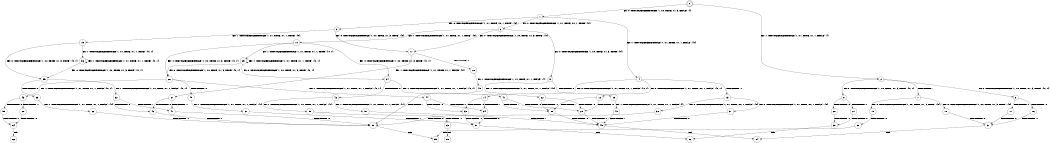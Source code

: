 digraph BCG {
size = "7, 10.5";
center = TRUE;
node [shape = circle];
0 [peripheries = 2];
0 -> 1 [label = "EX !0 !ATOMIC_EXCH_BRANCH (1, +0, TRUE, +1, 3, FALSE) !{}"];
0 -> 2 [label = "EX !1 !ATOMIC_EXCH_BRANCH (1, +1, TRUE, +1, 1, FALSE) !{}"];
1 -> 3 [label = "EX !0 !ATOMIC_EXCH_BRANCH (1, +1, TRUE, +0, 1, TRUE) !{0}"];
1 -> 4 [label = "EX !1 !ATOMIC_EXCH_BRANCH (1, +1, TRUE, +1, 1, FALSE) !{0}"];
1 -> 5 [label = "EX !0 !ATOMIC_EXCH_BRANCH (1, +1, TRUE, +0, 1, TRUE) !{0}"];
2 -> 6 [label = "EX !0 !ATOMIC_EXCH_BRANCH (1, +0, TRUE, +1, 3, TRUE) !{0, 1}"];
2 -> 7 [label = "TERMINATE !1"];
2 -> 8 [label = "EX !0 !ATOMIC_EXCH_BRANCH (1, +0, TRUE, +1, 3, TRUE) !{0, 1}"];
3 -> 9 [label = "EX !0 !ATOMIC_EXCH_BRANCH (1, +0, TRUE, +1, 3, TRUE) !{0}"];
3 -> 10 [label = "EX !1 !ATOMIC_EXCH_BRANCH (1, +1, TRUE, +1, 1, TRUE) !{0}"];
3 -> 11 [label = "EX !0 !ATOMIC_EXCH_BRANCH (1, +0, TRUE, +1, 3, TRUE) !{0}"];
4 -> 12 [label = "EX !0 !ATOMIC_EXCH_BRANCH (1, +1, TRUE, +0, 1, FALSE) !{0, 1}"];
4 -> 13 [label = "TERMINATE !1"];
4 -> 14 [label = "EX !0 !ATOMIC_EXCH_BRANCH (1, +1, TRUE, +0, 1, FALSE) !{0, 1}"];
5 -> 15 [label = "EX !1 !ATOMIC_EXCH_BRANCH (1, +1, TRUE, +1, 1, TRUE) !{0}"];
5 -> 11 [label = "EX !0 !ATOMIC_EXCH_BRANCH (1, +0, TRUE, +1, 3, TRUE) !{0}"];
6 -> 16 [label = "TERMINATE !0"];
6 -> 17 [label = "TERMINATE !1"];
7 -> 18 [label = "EX !0 !ATOMIC_EXCH_BRANCH (1, +0, TRUE, +1, 3, TRUE) !{0}"];
7 -> 19 [label = "EX !0 !ATOMIC_EXCH_BRANCH (1, +0, TRUE, +1, 3, TRUE) !{0}"];
8 -> 20 [label = "TERMINATE !0"];
8 -> 21 [label = "TERMINATE !1"];
9 -> 22 [label = "EX !1 !ATOMIC_EXCH_BRANCH (1, +1, TRUE, +1, 1, FALSE) !{0}"];
9 -> 23 [label = "TERMINATE !0"];
10 -> 24 [label = "EX !0 !ATOMIC_EXCH_BRANCH (1, +0, TRUE, +1, 3, TRUE) !{0, 1}"];
10 -> 25 [label = "EX !1 !ATOMIC_EXCH_BRANCH (1, +1, TRUE, +1, 1, TRUE) !{0, 1}"];
10 -> 26 [label = "EX !0 !ATOMIC_EXCH_BRANCH (1, +0, TRUE, +1, 3, TRUE) !{0, 1}"];
11 -> 27 [label = "EX !1 !ATOMIC_EXCH_BRANCH (1, +1, TRUE, +1, 1, FALSE) !{0}"];
11 -> 28 [label = "TERMINATE !0"];
12 -> 29 [label = "TERMINATE !0"];
12 -> 30 [label = "TERMINATE !1"];
13 -> 31 [label = "EX !0 !ATOMIC_EXCH_BRANCH (1, +1, TRUE, +0, 1, FALSE) !{0}"];
13 -> 32 [label = "EX !0 !ATOMIC_EXCH_BRANCH (1, +1, TRUE, +0, 1, FALSE) !{0}"];
14 -> 33 [label = "TERMINATE !0"];
14 -> 34 [label = "TERMINATE !1"];
15 -> 35 [label = "EX !0 !ATOMIC_EXCH_BRANCH (1, +0, TRUE, +1, 3, TRUE) !{0, 1}"];
15 -> 36 [label = "EX !1 !ATOMIC_EXCH_BRANCH (1, +1, TRUE, +1, 1, TRUE) !{0, 1}"];
16 -> 37 [label = "TERMINATE !1"];
17 -> 37 [label = "TERMINATE !0"];
18 -> 37 [label = "TERMINATE !0"];
19 -> 38 [label = "TERMINATE !0"];
20 -> 39 [label = "TERMINATE !1"];
21 -> 39 [label = "TERMINATE !0"];
22 -> 29 [label = "TERMINATE !0"];
22 -> 30 [label = "TERMINATE !1"];
23 -> 40 [label = "EX !1 !ATOMIC_EXCH_BRANCH (1, +1, TRUE, +1, 1, FALSE) !{}"];
24 -> 41 [label = "EX !1 !ATOMIC_EXCH_BRANCH (1, +1, TRUE, +1, 1, FALSE) !{0, 1}"];
24 -> 42 [label = "TERMINATE !0"];
25 -> 24 [label = "EX !0 !ATOMIC_EXCH_BRANCH (1, +0, TRUE, +1, 3, TRUE) !{0, 1}"];
25 -> 25 [label = "EX !1 !ATOMIC_EXCH_BRANCH (1, +1, TRUE, +1, 1, TRUE) !{0, 1}"];
25 -> 26 [label = "EX !0 !ATOMIC_EXCH_BRANCH (1, +0, TRUE, +1, 3, TRUE) !{0, 1}"];
26 -> 43 [label = "EX !1 !ATOMIC_EXCH_BRANCH (1, +1, TRUE, +1, 1, FALSE) !{0, 1}"];
26 -> 44 [label = "EX !1 !ATOMIC_EXCH_BRANCH (1, +1, TRUE, +1, 1, FALSE) !{0, 1}"];
26 -> 45 [label = "TERMINATE !0"];
27 -> 46 [label = "TERMINATE !0"];
27 -> 47 [label = "TERMINATE !1"];
28 -> 48 [label = "EX !1 !ATOMIC_EXCH_BRANCH (1, +1, TRUE, +1, 1, FALSE) !{}"];
29 -> 49 [label = "TERMINATE !1"];
30 -> 49 [label = "TERMINATE !0"];
31 -> 49 [label = "TERMINATE !0"];
32 -> 50 [label = "TERMINATE !0"];
33 -> 51 [label = "TERMINATE !1"];
34 -> 51 [label = "TERMINATE !0"];
35 -> 52 [label = "EX !1 !ATOMIC_EXCH_BRANCH (1, +1, TRUE, +1, 1, FALSE) !{0, 1}"];
35 -> 53 [label = "TERMINATE !0"];
36 -> 35 [label = "EX !0 !ATOMIC_EXCH_BRANCH (1, +0, TRUE, +1, 3, TRUE) !{0, 1}"];
36 -> 36 [label = "EX !1 !ATOMIC_EXCH_BRANCH (1, +1, TRUE, +1, 1, TRUE) !{0, 1}"];
37 -> 54 [label = "exit"];
38 -> 55 [label = "exit"];
39 -> 56 [label = "exit"];
40 -> 49 [label = "TERMINATE !1"];
41 -> 29 [label = "TERMINATE !0"];
41 -> 30 [label = "TERMINATE !1"];
42 -> 57 [label = "EX !1 !ATOMIC_EXCH_BRANCH (1, +1, TRUE, +1, 1, FALSE) !{1}"];
42 -> 58 [label = "EX !1 !ATOMIC_EXCH_BRANCH (1, +1, TRUE, +1, 1, FALSE) !{1}"];
43 -> 59 [label = "TERMINATE !0"];
43 -> 60 [label = "TERMINATE !1"];
44 -> 33 [label = "TERMINATE !0"];
44 -> 34 [label = "TERMINATE !1"];
45 -> 61 [label = "EX !1 !ATOMIC_EXCH_BRANCH (1, +1, TRUE, +1, 1, FALSE) !{1}"];
46 -> 50 [label = "TERMINATE !1"];
47 -> 50 [label = "TERMINATE !0"];
48 -> 50 [label = "TERMINATE !1"];
49 -> 54 [label = "exit"];
50 -> 55 [label = "exit"];
51 -> 56 [label = "exit"];
52 -> 46 [label = "TERMINATE !0"];
52 -> 47 [label = "TERMINATE !1"];
53 -> 62 [label = "EX !1 !ATOMIC_EXCH_BRANCH (1, +1, TRUE, +1, 1, FALSE) !{1}"];
57 -> 49 [label = "TERMINATE !1"];
58 -> 63 [label = "TERMINATE !1"];
59 -> 64 [label = "TERMINATE !1"];
60 -> 64 [label = "TERMINATE !0"];
61 -> 51 [label = "TERMINATE !1"];
62 -> 50 [label = "TERMINATE !1"];
63 -> 65 [label = "exit"];
64 -> 66 [label = "exit"];
}
